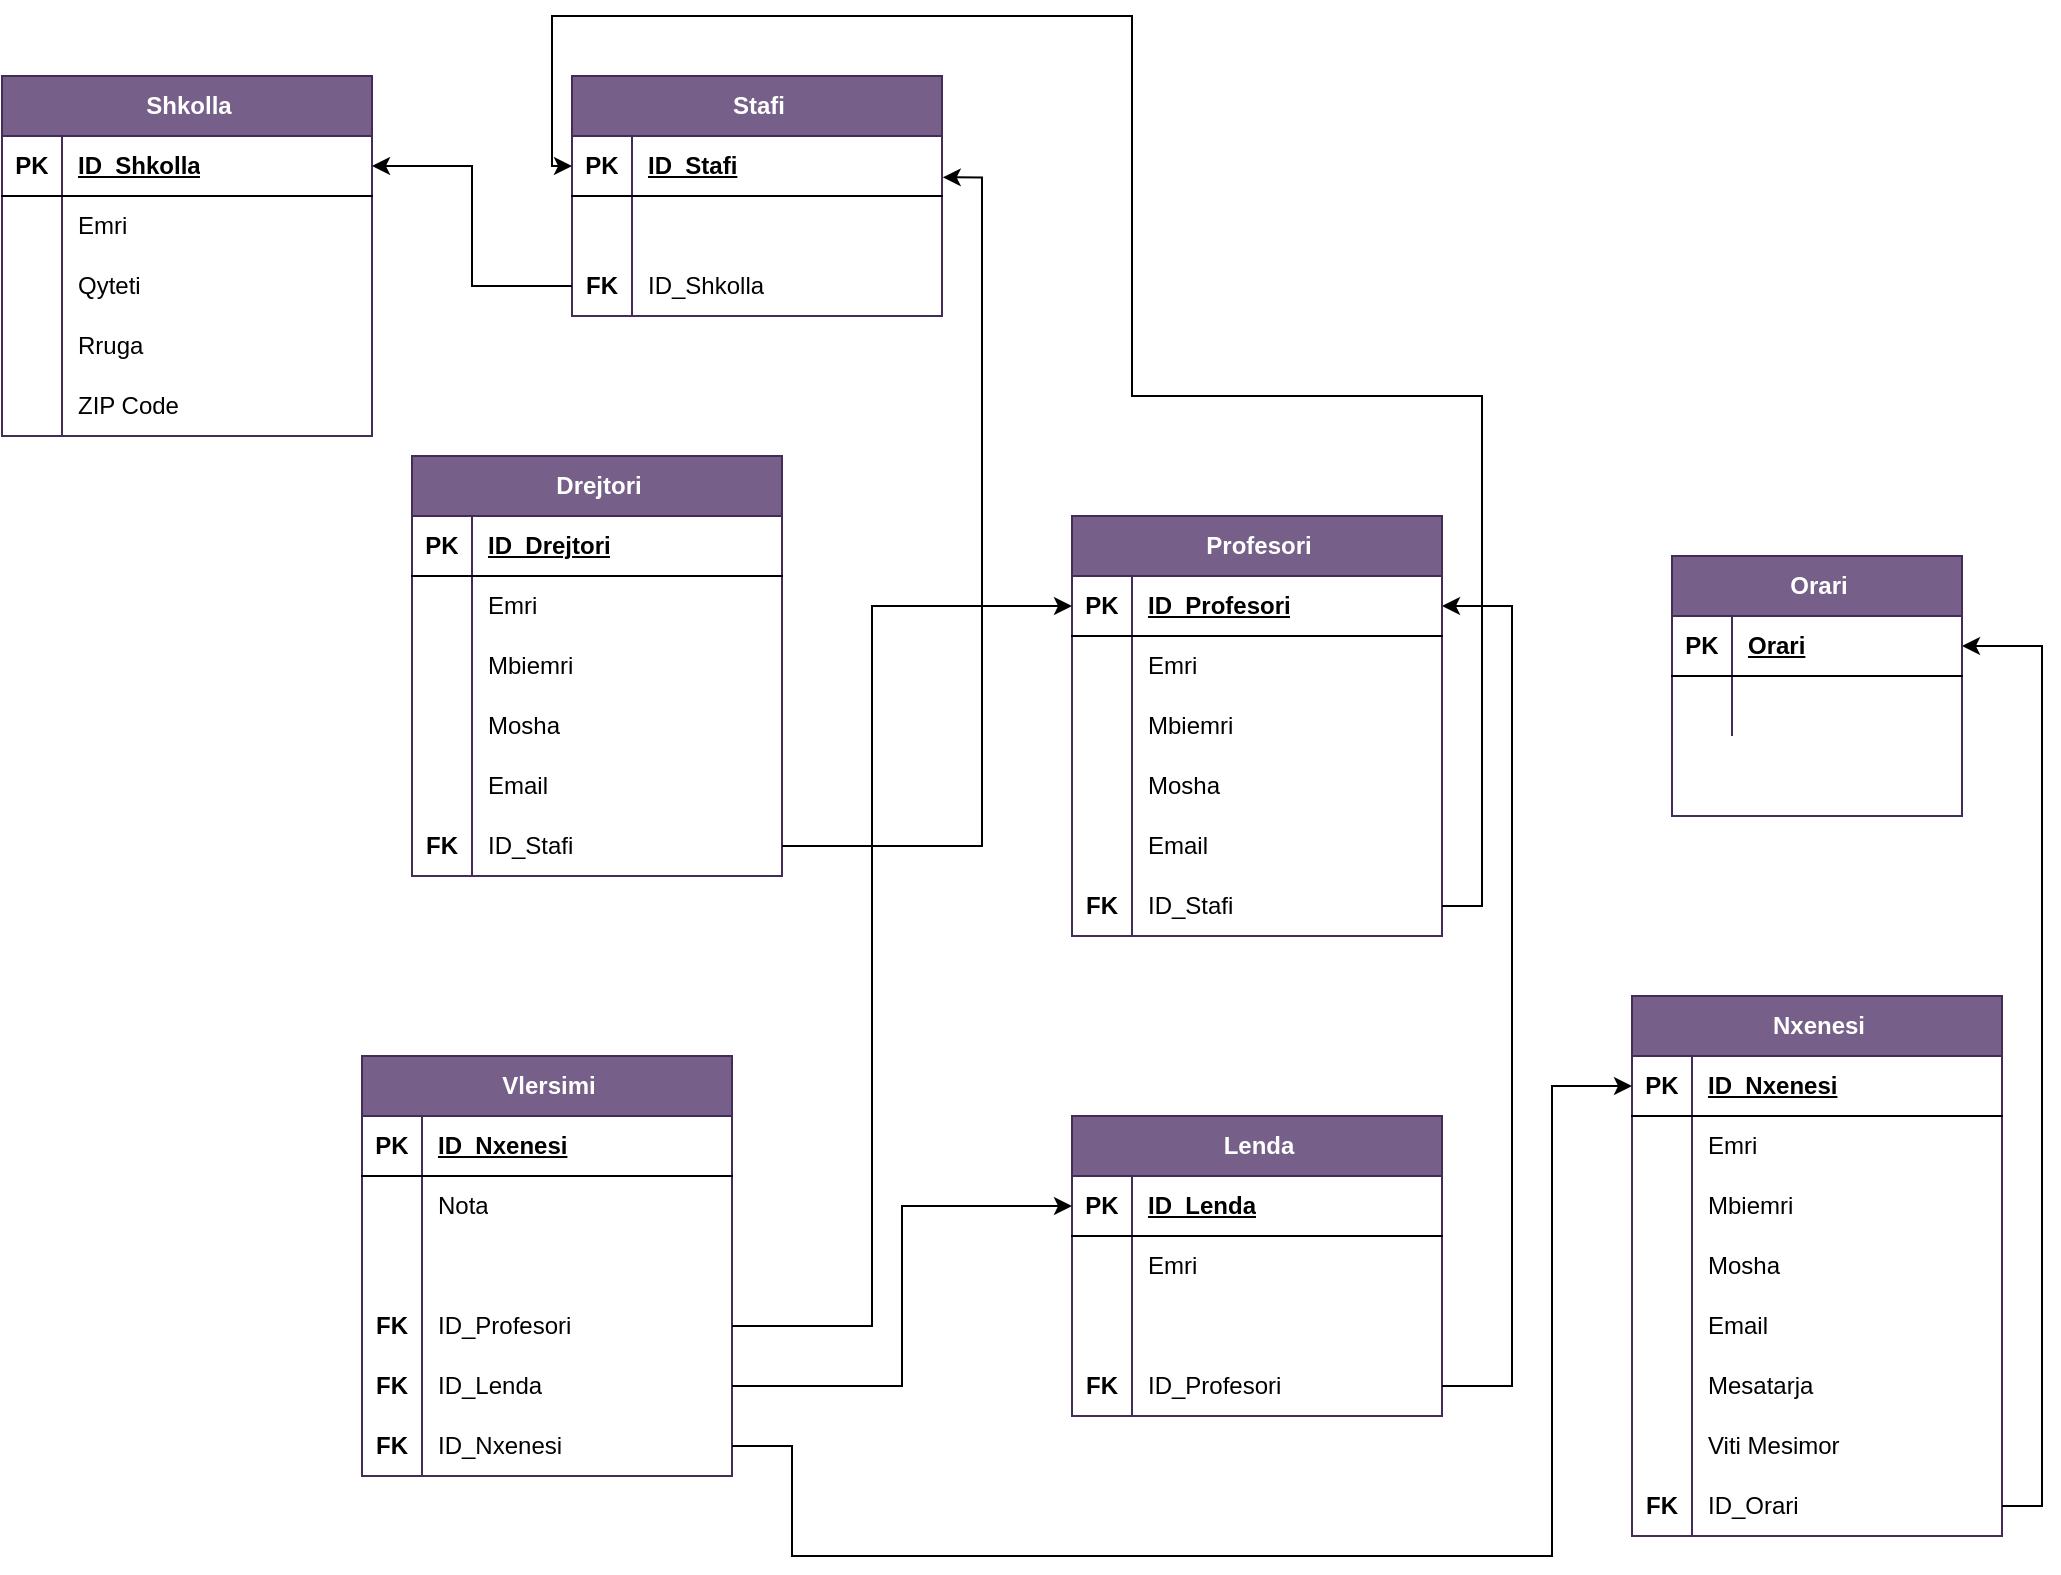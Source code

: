 <mxfile version="24.2.5" type="device">
  <diagram name="Page-1" id="HB1-ALN43Lx__glZoa0I">
    <mxGraphModel dx="1059" dy="692" grid="1" gridSize="10" guides="1" tooltips="1" connect="1" arrows="1" fold="1" page="1" pageScale="1" pageWidth="850" pageHeight="1100" math="0" shadow="0">
      <root>
        <mxCell id="0" />
        <mxCell id="1" parent="0" />
        <mxCell id="vm8pYcLaiLifnzviZGw7-1" value="Shkolla" style="shape=table;startSize=30;container=1;collapsible=1;childLayout=tableLayout;fixedRows=1;rowLines=0;fontStyle=1;align=center;resizeLast=1;html=1;fillColor=#76608a;strokeColor=#432D57;swimlaneFillColor=default;fontColor=#ffffff;" parent="1" vertex="1">
          <mxGeometry x="245" y="130" width="185" height="180" as="geometry" />
        </mxCell>
        <mxCell id="vm8pYcLaiLifnzviZGw7-2" value="" style="shape=tableRow;horizontal=0;startSize=0;swimlaneHead=0;swimlaneBody=0;fillColor=none;collapsible=0;dropTarget=0;points=[[0,0.5],[1,0.5]];portConstraint=eastwest;top=0;left=0;right=0;bottom=1;" parent="vm8pYcLaiLifnzviZGw7-1" vertex="1">
          <mxGeometry y="30" width="185" height="30" as="geometry" />
        </mxCell>
        <mxCell id="vm8pYcLaiLifnzviZGw7-3" value="PK" style="shape=partialRectangle;connectable=0;fillColor=none;top=0;left=0;bottom=0;right=0;fontStyle=1;overflow=hidden;whiteSpace=wrap;html=1;" parent="vm8pYcLaiLifnzviZGw7-2" vertex="1">
          <mxGeometry width="30" height="30" as="geometry">
            <mxRectangle width="30" height="30" as="alternateBounds" />
          </mxGeometry>
        </mxCell>
        <mxCell id="vm8pYcLaiLifnzviZGw7-4" value="ID_Shkolla" style="shape=partialRectangle;connectable=0;fillColor=none;top=0;left=0;bottom=0;right=0;align=left;spacingLeft=6;fontStyle=5;overflow=hidden;whiteSpace=wrap;html=1;" parent="vm8pYcLaiLifnzviZGw7-2" vertex="1">
          <mxGeometry x="30" width="155" height="30" as="geometry">
            <mxRectangle width="155" height="30" as="alternateBounds" />
          </mxGeometry>
        </mxCell>
        <mxCell id="vm8pYcLaiLifnzviZGw7-5" value="" style="shape=tableRow;horizontal=0;startSize=0;swimlaneHead=0;swimlaneBody=0;fillColor=none;collapsible=0;dropTarget=0;points=[[0,0.5],[1,0.5]];portConstraint=eastwest;top=0;left=0;right=0;bottom=0;" parent="vm8pYcLaiLifnzviZGw7-1" vertex="1">
          <mxGeometry y="60" width="185" height="30" as="geometry" />
        </mxCell>
        <mxCell id="vm8pYcLaiLifnzviZGw7-6" value="" style="shape=partialRectangle;connectable=0;fillColor=none;top=0;left=0;bottom=0;right=0;editable=1;overflow=hidden;whiteSpace=wrap;html=1;" parent="vm8pYcLaiLifnzviZGw7-5" vertex="1">
          <mxGeometry width="30" height="30" as="geometry">
            <mxRectangle width="30" height="30" as="alternateBounds" />
          </mxGeometry>
        </mxCell>
        <mxCell id="vm8pYcLaiLifnzviZGw7-7" value="Emri" style="shape=partialRectangle;connectable=0;fillColor=none;top=0;left=0;bottom=0;right=0;align=left;spacingLeft=6;overflow=hidden;whiteSpace=wrap;html=1;" parent="vm8pYcLaiLifnzviZGw7-5" vertex="1">
          <mxGeometry x="30" width="155" height="30" as="geometry">
            <mxRectangle width="155" height="30" as="alternateBounds" />
          </mxGeometry>
        </mxCell>
        <mxCell id="vm8pYcLaiLifnzviZGw7-8" value="" style="shape=tableRow;horizontal=0;startSize=0;swimlaneHead=0;swimlaneBody=0;fillColor=none;collapsible=0;dropTarget=0;points=[[0,0.5],[1,0.5]];portConstraint=eastwest;top=0;left=0;right=0;bottom=0;" parent="vm8pYcLaiLifnzviZGw7-1" vertex="1">
          <mxGeometry y="90" width="185" height="30" as="geometry" />
        </mxCell>
        <mxCell id="vm8pYcLaiLifnzviZGw7-9" value="" style="shape=partialRectangle;connectable=0;fillColor=none;top=0;left=0;bottom=0;right=0;editable=1;overflow=hidden;whiteSpace=wrap;html=1;" parent="vm8pYcLaiLifnzviZGw7-8" vertex="1">
          <mxGeometry width="30" height="30" as="geometry">
            <mxRectangle width="30" height="30" as="alternateBounds" />
          </mxGeometry>
        </mxCell>
        <mxCell id="vm8pYcLaiLifnzviZGw7-10" value="Qyteti" style="shape=partialRectangle;connectable=0;fillColor=none;top=0;left=0;bottom=0;right=0;align=left;spacingLeft=6;overflow=hidden;whiteSpace=wrap;html=1;" parent="vm8pYcLaiLifnzviZGw7-8" vertex="1">
          <mxGeometry x="30" width="155" height="30" as="geometry">
            <mxRectangle width="155" height="30" as="alternateBounds" />
          </mxGeometry>
        </mxCell>
        <mxCell id="vm8pYcLaiLifnzviZGw7-11" value="" style="shape=tableRow;horizontal=0;startSize=0;swimlaneHead=0;swimlaneBody=0;fillColor=none;collapsible=0;dropTarget=0;points=[[0,0.5],[1,0.5]];portConstraint=eastwest;top=0;left=0;right=0;bottom=0;" parent="vm8pYcLaiLifnzviZGw7-1" vertex="1">
          <mxGeometry y="120" width="185" height="30" as="geometry" />
        </mxCell>
        <mxCell id="vm8pYcLaiLifnzviZGw7-12" value="" style="shape=partialRectangle;connectable=0;fillColor=none;top=0;left=0;bottom=0;right=0;editable=1;overflow=hidden;whiteSpace=wrap;html=1;" parent="vm8pYcLaiLifnzviZGw7-11" vertex="1">
          <mxGeometry width="30" height="30" as="geometry">
            <mxRectangle width="30" height="30" as="alternateBounds" />
          </mxGeometry>
        </mxCell>
        <mxCell id="vm8pYcLaiLifnzviZGw7-13" value="Rruga" style="shape=partialRectangle;connectable=0;fillColor=none;top=0;left=0;bottom=0;right=0;align=left;spacingLeft=6;overflow=hidden;whiteSpace=wrap;html=1;" parent="vm8pYcLaiLifnzviZGw7-11" vertex="1">
          <mxGeometry x="30" width="155" height="30" as="geometry">
            <mxRectangle width="155" height="30" as="alternateBounds" />
          </mxGeometry>
        </mxCell>
        <mxCell id="vm8pYcLaiLifnzviZGw7-36" value="" style="shape=tableRow;horizontal=0;startSize=0;swimlaneHead=0;swimlaneBody=0;fillColor=none;collapsible=0;dropTarget=0;points=[[0,0.5],[1,0.5]];portConstraint=eastwest;top=0;left=0;right=0;bottom=0;" parent="vm8pYcLaiLifnzviZGw7-1" vertex="1">
          <mxGeometry y="150" width="185" height="30" as="geometry" />
        </mxCell>
        <mxCell id="vm8pYcLaiLifnzviZGw7-37" value="" style="shape=partialRectangle;connectable=0;fillColor=none;top=0;left=0;bottom=0;right=0;editable=1;overflow=hidden;whiteSpace=wrap;html=1;" parent="vm8pYcLaiLifnzviZGw7-36" vertex="1">
          <mxGeometry width="30" height="30" as="geometry">
            <mxRectangle width="30" height="30" as="alternateBounds" />
          </mxGeometry>
        </mxCell>
        <mxCell id="vm8pYcLaiLifnzviZGw7-38" value="ZIP Code" style="shape=partialRectangle;connectable=0;fillColor=none;top=0;left=0;bottom=0;right=0;align=left;spacingLeft=6;overflow=hidden;whiteSpace=wrap;html=1;" parent="vm8pYcLaiLifnzviZGw7-36" vertex="1">
          <mxGeometry x="30" width="155" height="30" as="geometry">
            <mxRectangle width="155" height="30" as="alternateBounds" />
          </mxGeometry>
        </mxCell>
        <mxCell id="vm8pYcLaiLifnzviZGw7-71" style="edgeStyle=orthogonalEdgeStyle;rounded=0;orthogonalLoop=1;jettySize=auto;html=1;exitX=1;exitY=0.25;exitDx=0;exitDy=0;entryX=1;entryY=0.5;entryDx=0;entryDy=0;" parent="vm8pYcLaiLifnzviZGw7-1" source="vm8pYcLaiLifnzviZGw7-1" target="vm8pYcLaiLifnzviZGw7-2" edge="1">
          <mxGeometry relative="1" as="geometry" />
        </mxCell>
        <mxCell id="vm8pYcLaiLifnzviZGw7-52" value="Stafi" style="shape=table;startSize=30;container=1;collapsible=1;childLayout=tableLayout;fixedRows=1;rowLines=0;fontStyle=1;align=center;resizeLast=1;html=1;fillColor=#76608a;strokeColor=#432D57;swimlaneFillColor=default;fontColor=#ffffff;" parent="1" vertex="1">
          <mxGeometry x="530" y="130" width="185" height="120" as="geometry" />
        </mxCell>
        <mxCell id="vm8pYcLaiLifnzviZGw7-53" value="" style="shape=tableRow;horizontal=0;startSize=0;swimlaneHead=0;swimlaneBody=0;fillColor=none;collapsible=0;dropTarget=0;points=[[0,0.5],[1,0.5]];portConstraint=eastwest;top=0;left=0;right=0;bottom=1;" parent="vm8pYcLaiLifnzviZGw7-52" vertex="1">
          <mxGeometry y="30" width="185" height="30" as="geometry" />
        </mxCell>
        <mxCell id="vm8pYcLaiLifnzviZGw7-54" value="PK" style="shape=partialRectangle;connectable=0;fillColor=none;top=0;left=0;bottom=0;right=0;fontStyle=1;overflow=hidden;whiteSpace=wrap;html=1;" parent="vm8pYcLaiLifnzviZGw7-53" vertex="1">
          <mxGeometry width="30" height="30" as="geometry">
            <mxRectangle width="30" height="30" as="alternateBounds" />
          </mxGeometry>
        </mxCell>
        <mxCell id="vm8pYcLaiLifnzviZGw7-55" value="ID_Stafi" style="shape=partialRectangle;connectable=0;fillColor=none;top=0;left=0;bottom=0;right=0;align=left;spacingLeft=6;fontStyle=5;overflow=hidden;whiteSpace=wrap;html=1;" parent="vm8pYcLaiLifnzviZGw7-53" vertex="1">
          <mxGeometry x="30" width="155" height="30" as="geometry">
            <mxRectangle width="155" height="30" as="alternateBounds" />
          </mxGeometry>
        </mxCell>
        <mxCell id="vm8pYcLaiLifnzviZGw7-65" value="" style="shape=tableRow;horizontal=0;startSize=0;swimlaneHead=0;swimlaneBody=0;fillColor=none;collapsible=0;dropTarget=0;points=[[0,0.5],[1,0.5]];portConstraint=eastwest;top=0;left=0;right=0;bottom=0;" parent="vm8pYcLaiLifnzviZGw7-52" vertex="1">
          <mxGeometry y="60" width="185" height="30" as="geometry" />
        </mxCell>
        <mxCell id="vm8pYcLaiLifnzviZGw7-66" value="" style="shape=partialRectangle;connectable=0;fillColor=none;top=0;left=0;bottom=0;right=0;editable=1;overflow=hidden;whiteSpace=wrap;html=1;" parent="vm8pYcLaiLifnzviZGw7-65" vertex="1">
          <mxGeometry width="30" height="30" as="geometry">
            <mxRectangle width="30" height="30" as="alternateBounds" />
          </mxGeometry>
        </mxCell>
        <mxCell id="vm8pYcLaiLifnzviZGw7-67" value="" style="shape=partialRectangle;connectable=0;fillColor=none;top=0;left=0;bottom=0;right=0;align=left;spacingLeft=6;overflow=hidden;whiteSpace=wrap;html=1;" parent="vm8pYcLaiLifnzviZGw7-65" vertex="1">
          <mxGeometry x="30" width="155" height="30" as="geometry">
            <mxRectangle width="155" height="30" as="alternateBounds" />
          </mxGeometry>
        </mxCell>
        <mxCell id="vm8pYcLaiLifnzviZGw7-68" value="" style="shape=tableRow;horizontal=0;startSize=0;swimlaneHead=0;swimlaneBody=0;fillColor=none;collapsible=0;dropTarget=0;points=[[0,0.5],[1,0.5]];portConstraint=eastwest;top=0;left=0;right=0;bottom=0;" parent="vm8pYcLaiLifnzviZGw7-52" vertex="1">
          <mxGeometry y="90" width="185" height="30" as="geometry" />
        </mxCell>
        <mxCell id="vm8pYcLaiLifnzviZGw7-69" value="&lt;b&gt;FK&lt;/b&gt;" style="shape=partialRectangle;connectable=0;fillColor=none;top=0;left=0;bottom=0;right=0;editable=1;overflow=hidden;whiteSpace=wrap;html=1;" parent="vm8pYcLaiLifnzviZGw7-68" vertex="1">
          <mxGeometry width="30" height="30" as="geometry">
            <mxRectangle width="30" height="30" as="alternateBounds" />
          </mxGeometry>
        </mxCell>
        <mxCell id="vm8pYcLaiLifnzviZGw7-70" value="ID_Shkolla" style="shape=partialRectangle;connectable=0;fillColor=none;top=0;left=0;bottom=0;right=0;align=left;spacingLeft=6;overflow=hidden;whiteSpace=wrap;html=1;" parent="vm8pYcLaiLifnzviZGw7-68" vertex="1">
          <mxGeometry x="30" width="155" height="30" as="geometry">
            <mxRectangle width="155" height="30" as="alternateBounds" />
          </mxGeometry>
        </mxCell>
        <mxCell id="vm8pYcLaiLifnzviZGw7-72" style="edgeStyle=orthogonalEdgeStyle;rounded=0;orthogonalLoop=1;jettySize=auto;html=1;exitX=0;exitY=0.5;exitDx=0;exitDy=0;entryX=1;entryY=0.5;entryDx=0;entryDy=0;" parent="1" source="vm8pYcLaiLifnzviZGw7-68" target="vm8pYcLaiLifnzviZGw7-2" edge="1">
          <mxGeometry relative="1" as="geometry" />
        </mxCell>
        <mxCell id="vm8pYcLaiLifnzviZGw7-73" value="Drejtori" style="shape=table;startSize=30;container=1;collapsible=1;childLayout=tableLayout;fixedRows=1;rowLines=0;fontStyle=1;align=center;resizeLast=1;html=1;fillColor=#76608a;strokeColor=#432D57;swimlaneFillColor=default;fontColor=#ffffff;" parent="1" vertex="1">
          <mxGeometry x="450" y="320" width="185" height="210" as="geometry" />
        </mxCell>
        <mxCell id="vm8pYcLaiLifnzviZGw7-74" value="" style="shape=tableRow;horizontal=0;startSize=0;swimlaneHead=0;swimlaneBody=0;fillColor=none;collapsible=0;dropTarget=0;points=[[0,0.5],[1,0.5]];portConstraint=eastwest;top=0;left=0;right=0;bottom=1;" parent="vm8pYcLaiLifnzviZGw7-73" vertex="1">
          <mxGeometry y="30" width="185" height="30" as="geometry" />
        </mxCell>
        <mxCell id="vm8pYcLaiLifnzviZGw7-75" value="PK" style="shape=partialRectangle;connectable=0;fillColor=none;top=0;left=0;bottom=0;right=0;fontStyle=1;overflow=hidden;whiteSpace=wrap;html=1;" parent="vm8pYcLaiLifnzviZGw7-74" vertex="1">
          <mxGeometry width="30" height="30" as="geometry">
            <mxRectangle width="30" height="30" as="alternateBounds" />
          </mxGeometry>
        </mxCell>
        <mxCell id="vm8pYcLaiLifnzviZGw7-76" value="ID_Drejtori" style="shape=partialRectangle;connectable=0;fillColor=none;top=0;left=0;bottom=0;right=0;align=left;spacingLeft=6;fontStyle=5;overflow=hidden;whiteSpace=wrap;html=1;" parent="vm8pYcLaiLifnzviZGw7-74" vertex="1">
          <mxGeometry x="30" width="155" height="30" as="geometry">
            <mxRectangle width="155" height="30" as="alternateBounds" />
          </mxGeometry>
        </mxCell>
        <mxCell id="vm8pYcLaiLifnzviZGw7-77" value="" style="shape=tableRow;horizontal=0;startSize=0;swimlaneHead=0;swimlaneBody=0;fillColor=none;collapsible=0;dropTarget=0;points=[[0,0.5],[1,0.5]];portConstraint=eastwest;top=0;left=0;right=0;bottom=0;" parent="vm8pYcLaiLifnzviZGw7-73" vertex="1">
          <mxGeometry y="60" width="185" height="30" as="geometry" />
        </mxCell>
        <mxCell id="vm8pYcLaiLifnzviZGw7-78" value="" style="shape=partialRectangle;connectable=0;fillColor=none;top=0;left=0;bottom=0;right=0;editable=1;overflow=hidden;whiteSpace=wrap;html=1;" parent="vm8pYcLaiLifnzviZGw7-77" vertex="1">
          <mxGeometry width="30" height="30" as="geometry">
            <mxRectangle width="30" height="30" as="alternateBounds" />
          </mxGeometry>
        </mxCell>
        <mxCell id="vm8pYcLaiLifnzviZGw7-79" value="Emri" style="shape=partialRectangle;connectable=0;fillColor=none;top=0;left=0;bottom=0;right=0;align=left;spacingLeft=6;overflow=hidden;whiteSpace=wrap;html=1;" parent="vm8pYcLaiLifnzviZGw7-77" vertex="1">
          <mxGeometry x="30" width="155" height="30" as="geometry">
            <mxRectangle width="155" height="30" as="alternateBounds" />
          </mxGeometry>
        </mxCell>
        <mxCell id="vm8pYcLaiLifnzviZGw7-80" value="" style="shape=tableRow;horizontal=0;startSize=0;swimlaneHead=0;swimlaneBody=0;fillColor=none;collapsible=0;dropTarget=0;points=[[0,0.5],[1,0.5]];portConstraint=eastwest;top=0;left=0;right=0;bottom=0;" parent="vm8pYcLaiLifnzviZGw7-73" vertex="1">
          <mxGeometry y="90" width="185" height="30" as="geometry" />
        </mxCell>
        <mxCell id="vm8pYcLaiLifnzviZGw7-81" value="" style="shape=partialRectangle;connectable=0;fillColor=none;top=0;left=0;bottom=0;right=0;editable=1;overflow=hidden;whiteSpace=wrap;html=1;" parent="vm8pYcLaiLifnzviZGw7-80" vertex="1">
          <mxGeometry width="30" height="30" as="geometry">
            <mxRectangle width="30" height="30" as="alternateBounds" />
          </mxGeometry>
        </mxCell>
        <mxCell id="vm8pYcLaiLifnzviZGw7-82" value="Mbiemri" style="shape=partialRectangle;connectable=0;fillColor=none;top=0;left=0;bottom=0;right=0;align=left;spacingLeft=6;overflow=hidden;whiteSpace=wrap;html=1;" parent="vm8pYcLaiLifnzviZGw7-80" vertex="1">
          <mxGeometry x="30" width="155" height="30" as="geometry">
            <mxRectangle width="155" height="30" as="alternateBounds" />
          </mxGeometry>
        </mxCell>
        <mxCell id="vm8pYcLaiLifnzviZGw7-83" value="" style="shape=tableRow;horizontal=0;startSize=0;swimlaneHead=0;swimlaneBody=0;fillColor=none;collapsible=0;dropTarget=0;points=[[0,0.5],[1,0.5]];portConstraint=eastwest;top=0;left=0;right=0;bottom=0;" parent="vm8pYcLaiLifnzviZGw7-73" vertex="1">
          <mxGeometry y="120" width="185" height="30" as="geometry" />
        </mxCell>
        <mxCell id="vm8pYcLaiLifnzviZGw7-84" value="" style="shape=partialRectangle;connectable=0;fillColor=none;top=0;left=0;bottom=0;right=0;editable=1;overflow=hidden;whiteSpace=wrap;html=1;" parent="vm8pYcLaiLifnzviZGw7-83" vertex="1">
          <mxGeometry width="30" height="30" as="geometry">
            <mxRectangle width="30" height="30" as="alternateBounds" />
          </mxGeometry>
        </mxCell>
        <mxCell id="vm8pYcLaiLifnzviZGw7-85" value="Mosha" style="shape=partialRectangle;connectable=0;fillColor=none;top=0;left=0;bottom=0;right=0;align=left;spacingLeft=6;overflow=hidden;whiteSpace=wrap;html=1;" parent="vm8pYcLaiLifnzviZGw7-83" vertex="1">
          <mxGeometry x="30" width="155" height="30" as="geometry">
            <mxRectangle width="155" height="30" as="alternateBounds" />
          </mxGeometry>
        </mxCell>
        <mxCell id="vm8pYcLaiLifnzviZGw7-86" value="" style="shape=tableRow;horizontal=0;startSize=0;swimlaneHead=0;swimlaneBody=0;fillColor=none;collapsible=0;dropTarget=0;points=[[0,0.5],[1,0.5]];portConstraint=eastwest;top=0;left=0;right=0;bottom=0;" parent="vm8pYcLaiLifnzviZGw7-73" vertex="1">
          <mxGeometry y="150" width="185" height="30" as="geometry" />
        </mxCell>
        <mxCell id="vm8pYcLaiLifnzviZGw7-87" value="" style="shape=partialRectangle;connectable=0;fillColor=none;top=0;left=0;bottom=0;right=0;editable=1;overflow=hidden;whiteSpace=wrap;html=1;" parent="vm8pYcLaiLifnzviZGw7-86" vertex="1">
          <mxGeometry width="30" height="30" as="geometry">
            <mxRectangle width="30" height="30" as="alternateBounds" />
          </mxGeometry>
        </mxCell>
        <mxCell id="vm8pYcLaiLifnzviZGw7-88" value="Email" style="shape=partialRectangle;connectable=0;fillColor=none;top=0;left=0;bottom=0;right=0;align=left;spacingLeft=6;overflow=hidden;whiteSpace=wrap;html=1;" parent="vm8pYcLaiLifnzviZGw7-86" vertex="1">
          <mxGeometry x="30" width="155" height="30" as="geometry">
            <mxRectangle width="155" height="30" as="alternateBounds" />
          </mxGeometry>
        </mxCell>
        <mxCell id="vm8pYcLaiLifnzviZGw7-90" value="" style="shape=tableRow;horizontal=0;startSize=0;swimlaneHead=0;swimlaneBody=0;fillColor=none;collapsible=0;dropTarget=0;points=[[0,0.5],[1,0.5]];portConstraint=eastwest;top=0;left=0;right=0;bottom=0;" parent="vm8pYcLaiLifnzviZGw7-73" vertex="1">
          <mxGeometry y="180" width="185" height="30" as="geometry" />
        </mxCell>
        <mxCell id="vm8pYcLaiLifnzviZGw7-91" value="&lt;b&gt;FK&lt;/b&gt;" style="shape=partialRectangle;connectable=0;fillColor=none;top=0;left=0;bottom=0;right=0;editable=1;overflow=hidden;whiteSpace=wrap;html=1;" parent="vm8pYcLaiLifnzviZGw7-90" vertex="1">
          <mxGeometry width="30" height="30" as="geometry">
            <mxRectangle width="30" height="30" as="alternateBounds" />
          </mxGeometry>
        </mxCell>
        <mxCell id="vm8pYcLaiLifnzviZGw7-92" value="ID_Stafi" style="shape=partialRectangle;connectable=0;fillColor=none;top=0;left=0;bottom=0;right=0;align=left;spacingLeft=6;overflow=hidden;whiteSpace=wrap;html=1;" parent="vm8pYcLaiLifnzviZGw7-90" vertex="1">
          <mxGeometry x="30" width="155" height="30" as="geometry">
            <mxRectangle width="155" height="30" as="alternateBounds" />
          </mxGeometry>
        </mxCell>
        <mxCell id="vm8pYcLaiLifnzviZGw7-93" style="edgeStyle=orthogonalEdgeStyle;rounded=0;orthogonalLoop=1;jettySize=auto;html=1;exitX=1;exitY=0.5;exitDx=0;exitDy=0;entryX=1.002;entryY=-0.311;entryDx=0;entryDy=0;entryPerimeter=0;" parent="1" source="vm8pYcLaiLifnzviZGw7-90" target="vm8pYcLaiLifnzviZGw7-65" edge="1">
          <mxGeometry relative="1" as="geometry" />
        </mxCell>
        <mxCell id="vm8pYcLaiLifnzviZGw7-113" value="Profesori" style="shape=table;startSize=30;container=1;collapsible=1;childLayout=tableLayout;fixedRows=1;rowLines=0;fontStyle=1;align=center;resizeLast=1;html=1;fillColor=#76608a;strokeColor=#432D57;swimlaneFillColor=default;fontColor=#ffffff;" parent="1" vertex="1">
          <mxGeometry x="780" y="350" width="185" height="210" as="geometry" />
        </mxCell>
        <mxCell id="vm8pYcLaiLifnzviZGw7-114" value="" style="shape=tableRow;horizontal=0;startSize=0;swimlaneHead=0;swimlaneBody=0;fillColor=none;collapsible=0;dropTarget=0;points=[[0,0.5],[1,0.5]];portConstraint=eastwest;top=0;left=0;right=0;bottom=1;" parent="vm8pYcLaiLifnzviZGw7-113" vertex="1">
          <mxGeometry y="30" width="185" height="30" as="geometry" />
        </mxCell>
        <mxCell id="vm8pYcLaiLifnzviZGw7-115" value="PK" style="shape=partialRectangle;connectable=0;fillColor=none;top=0;left=0;bottom=0;right=0;fontStyle=1;overflow=hidden;whiteSpace=wrap;html=1;" parent="vm8pYcLaiLifnzviZGw7-114" vertex="1">
          <mxGeometry width="30" height="30" as="geometry">
            <mxRectangle width="30" height="30" as="alternateBounds" />
          </mxGeometry>
        </mxCell>
        <mxCell id="vm8pYcLaiLifnzviZGw7-116" value="ID_Profesori" style="shape=partialRectangle;connectable=0;fillColor=none;top=0;left=0;bottom=0;right=0;align=left;spacingLeft=6;fontStyle=5;overflow=hidden;whiteSpace=wrap;html=1;" parent="vm8pYcLaiLifnzviZGw7-114" vertex="1">
          <mxGeometry x="30" width="155" height="30" as="geometry">
            <mxRectangle width="155" height="30" as="alternateBounds" />
          </mxGeometry>
        </mxCell>
        <mxCell id="vm8pYcLaiLifnzviZGw7-117" value="" style="shape=tableRow;horizontal=0;startSize=0;swimlaneHead=0;swimlaneBody=0;fillColor=none;collapsible=0;dropTarget=0;points=[[0,0.5],[1,0.5]];portConstraint=eastwest;top=0;left=0;right=0;bottom=0;" parent="vm8pYcLaiLifnzviZGw7-113" vertex="1">
          <mxGeometry y="60" width="185" height="30" as="geometry" />
        </mxCell>
        <mxCell id="vm8pYcLaiLifnzviZGw7-118" value="" style="shape=partialRectangle;connectable=0;fillColor=none;top=0;left=0;bottom=0;right=0;editable=1;overflow=hidden;whiteSpace=wrap;html=1;" parent="vm8pYcLaiLifnzviZGw7-117" vertex="1">
          <mxGeometry width="30" height="30" as="geometry">
            <mxRectangle width="30" height="30" as="alternateBounds" />
          </mxGeometry>
        </mxCell>
        <mxCell id="vm8pYcLaiLifnzviZGw7-119" value="Emri" style="shape=partialRectangle;connectable=0;fillColor=none;top=0;left=0;bottom=0;right=0;align=left;spacingLeft=6;overflow=hidden;whiteSpace=wrap;html=1;" parent="vm8pYcLaiLifnzviZGw7-117" vertex="1">
          <mxGeometry x="30" width="155" height="30" as="geometry">
            <mxRectangle width="155" height="30" as="alternateBounds" />
          </mxGeometry>
        </mxCell>
        <mxCell id="vm8pYcLaiLifnzviZGw7-120" value="" style="shape=tableRow;horizontal=0;startSize=0;swimlaneHead=0;swimlaneBody=0;fillColor=none;collapsible=0;dropTarget=0;points=[[0,0.5],[1,0.5]];portConstraint=eastwest;top=0;left=0;right=0;bottom=0;" parent="vm8pYcLaiLifnzviZGw7-113" vertex="1">
          <mxGeometry y="90" width="185" height="30" as="geometry" />
        </mxCell>
        <mxCell id="vm8pYcLaiLifnzviZGw7-121" value="" style="shape=partialRectangle;connectable=0;fillColor=none;top=0;left=0;bottom=0;right=0;editable=1;overflow=hidden;whiteSpace=wrap;html=1;" parent="vm8pYcLaiLifnzviZGw7-120" vertex="1">
          <mxGeometry width="30" height="30" as="geometry">
            <mxRectangle width="30" height="30" as="alternateBounds" />
          </mxGeometry>
        </mxCell>
        <mxCell id="vm8pYcLaiLifnzviZGw7-122" value="Mbiemri" style="shape=partialRectangle;connectable=0;fillColor=none;top=0;left=0;bottom=0;right=0;align=left;spacingLeft=6;overflow=hidden;whiteSpace=wrap;html=1;" parent="vm8pYcLaiLifnzviZGw7-120" vertex="1">
          <mxGeometry x="30" width="155" height="30" as="geometry">
            <mxRectangle width="155" height="30" as="alternateBounds" />
          </mxGeometry>
        </mxCell>
        <mxCell id="vm8pYcLaiLifnzviZGw7-123" value="" style="shape=tableRow;horizontal=0;startSize=0;swimlaneHead=0;swimlaneBody=0;fillColor=none;collapsible=0;dropTarget=0;points=[[0,0.5],[1,0.5]];portConstraint=eastwest;top=0;left=0;right=0;bottom=0;" parent="vm8pYcLaiLifnzviZGw7-113" vertex="1">
          <mxGeometry y="120" width="185" height="30" as="geometry" />
        </mxCell>
        <mxCell id="vm8pYcLaiLifnzviZGw7-124" value="" style="shape=partialRectangle;connectable=0;fillColor=none;top=0;left=0;bottom=0;right=0;editable=1;overflow=hidden;whiteSpace=wrap;html=1;" parent="vm8pYcLaiLifnzviZGw7-123" vertex="1">
          <mxGeometry width="30" height="30" as="geometry">
            <mxRectangle width="30" height="30" as="alternateBounds" />
          </mxGeometry>
        </mxCell>
        <mxCell id="vm8pYcLaiLifnzviZGw7-125" value="Mosha" style="shape=partialRectangle;connectable=0;fillColor=none;top=0;left=0;bottom=0;right=0;align=left;spacingLeft=6;overflow=hidden;whiteSpace=wrap;html=1;" parent="vm8pYcLaiLifnzviZGw7-123" vertex="1">
          <mxGeometry x="30" width="155" height="30" as="geometry">
            <mxRectangle width="155" height="30" as="alternateBounds" />
          </mxGeometry>
        </mxCell>
        <mxCell id="vm8pYcLaiLifnzviZGw7-126" value="" style="shape=tableRow;horizontal=0;startSize=0;swimlaneHead=0;swimlaneBody=0;fillColor=none;collapsible=0;dropTarget=0;points=[[0,0.5],[1,0.5]];portConstraint=eastwest;top=0;left=0;right=0;bottom=0;" parent="vm8pYcLaiLifnzviZGw7-113" vertex="1">
          <mxGeometry y="150" width="185" height="30" as="geometry" />
        </mxCell>
        <mxCell id="vm8pYcLaiLifnzviZGw7-127" value="" style="shape=partialRectangle;connectable=0;fillColor=none;top=0;left=0;bottom=0;right=0;editable=1;overflow=hidden;whiteSpace=wrap;html=1;" parent="vm8pYcLaiLifnzviZGw7-126" vertex="1">
          <mxGeometry width="30" height="30" as="geometry">
            <mxRectangle width="30" height="30" as="alternateBounds" />
          </mxGeometry>
        </mxCell>
        <mxCell id="vm8pYcLaiLifnzviZGw7-128" value="Email" style="shape=partialRectangle;connectable=0;fillColor=none;top=0;left=0;bottom=0;right=0;align=left;spacingLeft=6;overflow=hidden;whiteSpace=wrap;html=1;" parent="vm8pYcLaiLifnzviZGw7-126" vertex="1">
          <mxGeometry x="30" width="155" height="30" as="geometry">
            <mxRectangle width="155" height="30" as="alternateBounds" />
          </mxGeometry>
        </mxCell>
        <mxCell id="vm8pYcLaiLifnzviZGw7-129" value="" style="shape=tableRow;horizontal=0;startSize=0;swimlaneHead=0;swimlaneBody=0;fillColor=none;collapsible=0;dropTarget=0;points=[[0,0.5],[1,0.5]];portConstraint=eastwest;top=0;left=0;right=0;bottom=0;" parent="vm8pYcLaiLifnzviZGw7-113" vertex="1">
          <mxGeometry y="180" width="185" height="30" as="geometry" />
        </mxCell>
        <mxCell id="vm8pYcLaiLifnzviZGw7-130" value="&lt;b&gt;FK&lt;/b&gt;" style="shape=partialRectangle;connectable=0;fillColor=none;top=0;left=0;bottom=0;right=0;editable=1;overflow=hidden;whiteSpace=wrap;html=1;" parent="vm8pYcLaiLifnzviZGw7-129" vertex="1">
          <mxGeometry width="30" height="30" as="geometry">
            <mxRectangle width="30" height="30" as="alternateBounds" />
          </mxGeometry>
        </mxCell>
        <mxCell id="vm8pYcLaiLifnzviZGw7-131" value="ID_Stafi" style="shape=partialRectangle;connectable=0;fillColor=none;top=0;left=0;bottom=0;right=0;align=left;spacingLeft=6;overflow=hidden;whiteSpace=wrap;html=1;" parent="vm8pYcLaiLifnzviZGw7-129" vertex="1">
          <mxGeometry x="30" width="155" height="30" as="geometry">
            <mxRectangle width="155" height="30" as="alternateBounds" />
          </mxGeometry>
        </mxCell>
        <mxCell id="vm8pYcLaiLifnzviZGw7-133" style="edgeStyle=orthogonalEdgeStyle;rounded=0;orthogonalLoop=1;jettySize=auto;html=1;exitX=1;exitY=0.5;exitDx=0;exitDy=0;entryX=0;entryY=0.5;entryDx=0;entryDy=0;" parent="1" source="vm8pYcLaiLifnzviZGw7-129" target="vm8pYcLaiLifnzviZGw7-53" edge="1">
          <mxGeometry relative="1" as="geometry">
            <Array as="points">
              <mxPoint x="985" y="545" />
              <mxPoint x="985" y="290" />
              <mxPoint x="810" y="290" />
              <mxPoint x="810" y="100" />
              <mxPoint x="520" y="100" />
              <mxPoint x="520" y="175" />
            </Array>
          </mxGeometry>
        </mxCell>
        <mxCell id="vm8pYcLaiLifnzviZGw7-174" value="Lenda" style="shape=table;startSize=30;container=1;collapsible=1;childLayout=tableLayout;fixedRows=1;rowLines=0;fontStyle=1;align=center;resizeLast=1;html=1;fillColor=#76608a;strokeColor=#432D57;swimlaneFillColor=default;fontColor=#ffffff;" parent="1" vertex="1">
          <mxGeometry x="780" y="650" width="185" height="150" as="geometry" />
        </mxCell>
        <mxCell id="vm8pYcLaiLifnzviZGw7-175" value="" style="shape=tableRow;horizontal=0;startSize=0;swimlaneHead=0;swimlaneBody=0;fillColor=none;collapsible=0;dropTarget=0;points=[[0,0.5],[1,0.5]];portConstraint=eastwest;top=0;left=0;right=0;bottom=1;" parent="vm8pYcLaiLifnzviZGw7-174" vertex="1">
          <mxGeometry y="30" width="185" height="30" as="geometry" />
        </mxCell>
        <mxCell id="vm8pYcLaiLifnzviZGw7-176" value="PK" style="shape=partialRectangle;connectable=0;fillColor=none;top=0;left=0;bottom=0;right=0;fontStyle=1;overflow=hidden;whiteSpace=wrap;html=1;" parent="vm8pYcLaiLifnzviZGw7-175" vertex="1">
          <mxGeometry width="30" height="30" as="geometry">
            <mxRectangle width="30" height="30" as="alternateBounds" />
          </mxGeometry>
        </mxCell>
        <mxCell id="vm8pYcLaiLifnzviZGw7-177" value="ID_Lenda" style="shape=partialRectangle;connectable=0;fillColor=none;top=0;left=0;bottom=0;right=0;align=left;spacingLeft=6;fontStyle=5;overflow=hidden;whiteSpace=wrap;html=1;" parent="vm8pYcLaiLifnzviZGw7-175" vertex="1">
          <mxGeometry x="30" width="155" height="30" as="geometry">
            <mxRectangle width="155" height="30" as="alternateBounds" />
          </mxGeometry>
        </mxCell>
        <mxCell id="vm8pYcLaiLifnzviZGw7-178" value="" style="shape=tableRow;horizontal=0;startSize=0;swimlaneHead=0;swimlaneBody=0;fillColor=none;collapsible=0;dropTarget=0;points=[[0,0.5],[1,0.5]];portConstraint=eastwest;top=0;left=0;right=0;bottom=0;" parent="vm8pYcLaiLifnzviZGw7-174" vertex="1">
          <mxGeometry y="60" width="185" height="30" as="geometry" />
        </mxCell>
        <mxCell id="vm8pYcLaiLifnzviZGw7-179" value="" style="shape=partialRectangle;connectable=0;fillColor=none;top=0;left=0;bottom=0;right=0;editable=1;overflow=hidden;whiteSpace=wrap;html=1;" parent="vm8pYcLaiLifnzviZGw7-178" vertex="1">
          <mxGeometry width="30" height="30" as="geometry">
            <mxRectangle width="30" height="30" as="alternateBounds" />
          </mxGeometry>
        </mxCell>
        <mxCell id="vm8pYcLaiLifnzviZGw7-180" value="Emri" style="shape=partialRectangle;connectable=0;fillColor=none;top=0;left=0;bottom=0;right=0;align=left;spacingLeft=6;overflow=hidden;whiteSpace=wrap;html=1;" parent="vm8pYcLaiLifnzviZGw7-178" vertex="1">
          <mxGeometry x="30" width="155" height="30" as="geometry">
            <mxRectangle width="155" height="30" as="alternateBounds" />
          </mxGeometry>
        </mxCell>
        <mxCell id="vm8pYcLaiLifnzviZGw7-187" value="" style="shape=tableRow;horizontal=0;startSize=0;swimlaneHead=0;swimlaneBody=0;fillColor=none;collapsible=0;dropTarget=0;points=[[0,0.5],[1,0.5]];portConstraint=eastwest;top=0;left=0;right=0;bottom=0;" parent="vm8pYcLaiLifnzviZGw7-174" vertex="1">
          <mxGeometry y="90" width="185" height="30" as="geometry" />
        </mxCell>
        <mxCell id="vm8pYcLaiLifnzviZGw7-188" value="" style="shape=partialRectangle;connectable=0;fillColor=none;top=0;left=0;bottom=0;right=0;editable=1;overflow=hidden;whiteSpace=wrap;html=1;" parent="vm8pYcLaiLifnzviZGw7-187" vertex="1">
          <mxGeometry width="30" height="30" as="geometry">
            <mxRectangle width="30" height="30" as="alternateBounds" />
          </mxGeometry>
        </mxCell>
        <mxCell id="vm8pYcLaiLifnzviZGw7-189" value="" style="shape=partialRectangle;connectable=0;fillColor=none;top=0;left=0;bottom=0;right=0;align=left;spacingLeft=6;overflow=hidden;whiteSpace=wrap;html=1;" parent="vm8pYcLaiLifnzviZGw7-187" vertex="1">
          <mxGeometry x="30" width="155" height="30" as="geometry">
            <mxRectangle width="155" height="30" as="alternateBounds" />
          </mxGeometry>
        </mxCell>
        <mxCell id="vm8pYcLaiLifnzviZGw7-190" value="" style="shape=tableRow;horizontal=0;startSize=0;swimlaneHead=0;swimlaneBody=0;fillColor=none;collapsible=0;dropTarget=0;points=[[0,0.5],[1,0.5]];portConstraint=eastwest;top=0;left=0;right=0;bottom=0;" parent="vm8pYcLaiLifnzviZGw7-174" vertex="1">
          <mxGeometry y="120" width="185" height="30" as="geometry" />
        </mxCell>
        <mxCell id="vm8pYcLaiLifnzviZGw7-191" value="&lt;b&gt;FK&lt;/b&gt;" style="shape=partialRectangle;connectable=0;fillColor=none;top=0;left=0;bottom=0;right=0;editable=1;overflow=hidden;whiteSpace=wrap;html=1;" parent="vm8pYcLaiLifnzviZGw7-190" vertex="1">
          <mxGeometry width="30" height="30" as="geometry">
            <mxRectangle width="30" height="30" as="alternateBounds" />
          </mxGeometry>
        </mxCell>
        <mxCell id="vm8pYcLaiLifnzviZGw7-192" value="ID_Profesori" style="shape=partialRectangle;connectable=0;fillColor=none;top=0;left=0;bottom=0;right=0;align=left;spacingLeft=6;overflow=hidden;whiteSpace=wrap;html=1;" parent="vm8pYcLaiLifnzviZGw7-190" vertex="1">
          <mxGeometry x="30" width="155" height="30" as="geometry">
            <mxRectangle width="155" height="30" as="alternateBounds" />
          </mxGeometry>
        </mxCell>
        <mxCell id="vm8pYcLaiLifnzviZGw7-193" style="edgeStyle=orthogonalEdgeStyle;rounded=0;orthogonalLoop=1;jettySize=auto;html=1;exitX=1;exitY=0.5;exitDx=0;exitDy=0;entryX=1;entryY=0.5;entryDx=0;entryDy=0;" parent="1" source="vm8pYcLaiLifnzviZGw7-190" target="vm8pYcLaiLifnzviZGw7-114" edge="1">
          <mxGeometry relative="1" as="geometry">
            <Array as="points">
              <mxPoint x="1000" y="785" />
              <mxPoint x="1000" y="395" />
            </Array>
          </mxGeometry>
        </mxCell>
        <mxCell id="vm8pYcLaiLifnzviZGw7-194" value="Orari" style="shape=table;startSize=30;container=1;collapsible=1;childLayout=tableLayout;fixedRows=1;rowLines=0;fontStyle=1;align=center;resizeLast=1;html=1;fillColor=#76608a;strokeColor=#432D57;swimlaneFillColor=default;fontColor=#ffffff;" parent="1" vertex="1">
          <mxGeometry x="1080" y="370" width="145" height="130" as="geometry" />
        </mxCell>
        <mxCell id="vm8pYcLaiLifnzviZGw7-195" value="" style="shape=tableRow;horizontal=0;startSize=0;swimlaneHead=0;swimlaneBody=0;fillColor=none;collapsible=0;dropTarget=0;points=[[0,0.5],[1,0.5]];portConstraint=eastwest;top=0;left=0;right=0;bottom=1;" parent="vm8pYcLaiLifnzviZGw7-194" vertex="1">
          <mxGeometry y="30" width="145" height="30" as="geometry" />
        </mxCell>
        <mxCell id="vm8pYcLaiLifnzviZGw7-196" value="PK" style="shape=partialRectangle;connectable=0;fillColor=none;top=0;left=0;bottom=0;right=0;fontStyle=1;overflow=hidden;whiteSpace=wrap;html=1;" parent="vm8pYcLaiLifnzviZGw7-195" vertex="1">
          <mxGeometry width="30" height="30" as="geometry">
            <mxRectangle width="30" height="30" as="alternateBounds" />
          </mxGeometry>
        </mxCell>
        <mxCell id="vm8pYcLaiLifnzviZGw7-197" value="Orari" style="shape=partialRectangle;connectable=0;fillColor=none;top=0;left=0;bottom=0;right=0;align=left;spacingLeft=6;fontStyle=5;overflow=hidden;whiteSpace=wrap;html=1;" parent="vm8pYcLaiLifnzviZGw7-195" vertex="1">
          <mxGeometry x="30" width="115" height="30" as="geometry">
            <mxRectangle width="115" height="30" as="alternateBounds" />
          </mxGeometry>
        </mxCell>
        <mxCell id="vm8pYcLaiLifnzviZGw7-198" value="" style="shape=tableRow;horizontal=0;startSize=0;swimlaneHead=0;swimlaneBody=0;fillColor=none;collapsible=0;dropTarget=0;points=[[0,0.5],[1,0.5]];portConstraint=eastwest;top=0;left=0;right=0;bottom=0;" parent="vm8pYcLaiLifnzviZGw7-194" vertex="1">
          <mxGeometry y="60" width="145" height="30" as="geometry" />
        </mxCell>
        <mxCell id="vm8pYcLaiLifnzviZGw7-199" value="" style="shape=partialRectangle;connectable=0;fillColor=none;top=0;left=0;bottom=0;right=0;editable=1;overflow=hidden;whiteSpace=wrap;html=1;" parent="vm8pYcLaiLifnzviZGw7-198" vertex="1">
          <mxGeometry width="30" height="30" as="geometry">
            <mxRectangle width="30" height="30" as="alternateBounds" />
          </mxGeometry>
        </mxCell>
        <mxCell id="vm8pYcLaiLifnzviZGw7-200" value="" style="shape=partialRectangle;connectable=0;fillColor=none;top=0;left=0;bottom=0;right=0;align=left;spacingLeft=6;overflow=hidden;whiteSpace=wrap;html=1;" parent="vm8pYcLaiLifnzviZGw7-198" vertex="1">
          <mxGeometry x="30" width="115" height="30" as="geometry">
            <mxRectangle width="115" height="30" as="alternateBounds" />
          </mxGeometry>
        </mxCell>
        <mxCell id="2-Pf0rTYe_BvYO5miwvC-1" value="Vlersimi" style="shape=table;startSize=30;container=1;collapsible=1;childLayout=tableLayout;fixedRows=1;rowLines=0;fontStyle=1;align=center;resizeLast=1;html=1;fillColor=#76608a;strokeColor=#432D57;swimlaneFillColor=default;fontColor=#ffffff;" parent="1" vertex="1">
          <mxGeometry x="425" y="620" width="185" height="210" as="geometry" />
        </mxCell>
        <mxCell id="2-Pf0rTYe_BvYO5miwvC-25" value="" style="shape=tableRow;horizontal=0;startSize=0;swimlaneHead=0;swimlaneBody=0;fillColor=none;collapsible=0;dropTarget=0;points=[[0,0.5],[1,0.5]];portConstraint=eastwest;top=0;left=0;right=0;bottom=1;" parent="2-Pf0rTYe_BvYO5miwvC-1" vertex="1">
          <mxGeometry y="30" width="185" height="30" as="geometry" />
        </mxCell>
        <mxCell id="2-Pf0rTYe_BvYO5miwvC-26" value="PK" style="shape=partialRectangle;connectable=0;fillColor=none;top=0;left=0;bottom=0;right=0;fontStyle=1;overflow=hidden;whiteSpace=wrap;html=1;" parent="2-Pf0rTYe_BvYO5miwvC-25" vertex="1">
          <mxGeometry width="30" height="30" as="geometry">
            <mxRectangle width="30" height="30" as="alternateBounds" />
          </mxGeometry>
        </mxCell>
        <mxCell id="2-Pf0rTYe_BvYO5miwvC-27" value="ID_Nxenesi" style="shape=partialRectangle;connectable=0;fillColor=none;top=0;left=0;bottom=0;right=0;align=left;spacingLeft=6;fontStyle=5;overflow=hidden;whiteSpace=wrap;html=1;" parent="2-Pf0rTYe_BvYO5miwvC-25" vertex="1">
          <mxGeometry x="30" width="155" height="30" as="geometry">
            <mxRectangle width="155" height="30" as="alternateBounds" />
          </mxGeometry>
        </mxCell>
        <mxCell id="2-Pf0rTYe_BvYO5miwvC-5" value="" style="shape=tableRow;horizontal=0;startSize=0;swimlaneHead=0;swimlaneBody=0;fillColor=none;collapsible=0;dropTarget=0;points=[[0,0.5],[1,0.5]];portConstraint=eastwest;top=0;left=0;right=0;bottom=0;" parent="2-Pf0rTYe_BvYO5miwvC-1" vertex="1">
          <mxGeometry y="60" width="185" height="30" as="geometry" />
        </mxCell>
        <mxCell id="2-Pf0rTYe_BvYO5miwvC-6" value="" style="shape=partialRectangle;connectable=0;fillColor=none;top=0;left=0;bottom=0;right=0;editable=1;overflow=hidden;whiteSpace=wrap;html=1;" parent="2-Pf0rTYe_BvYO5miwvC-5" vertex="1">
          <mxGeometry width="30" height="30" as="geometry">
            <mxRectangle width="30" height="30" as="alternateBounds" />
          </mxGeometry>
        </mxCell>
        <mxCell id="2-Pf0rTYe_BvYO5miwvC-7" value="Nota" style="shape=partialRectangle;connectable=0;fillColor=none;top=0;left=0;bottom=0;right=0;align=left;spacingLeft=6;overflow=hidden;whiteSpace=wrap;html=1;" parent="2-Pf0rTYe_BvYO5miwvC-5" vertex="1">
          <mxGeometry x="30" width="155" height="30" as="geometry">
            <mxRectangle width="155" height="30" as="alternateBounds" />
          </mxGeometry>
        </mxCell>
        <mxCell id="2-Pf0rTYe_BvYO5miwvC-8" value="" style="shape=tableRow;horizontal=0;startSize=0;swimlaneHead=0;swimlaneBody=0;fillColor=none;collapsible=0;dropTarget=0;points=[[0,0.5],[1,0.5]];portConstraint=eastwest;top=0;left=0;right=0;bottom=0;" parent="2-Pf0rTYe_BvYO5miwvC-1" vertex="1">
          <mxGeometry y="90" width="185" height="30" as="geometry" />
        </mxCell>
        <mxCell id="2-Pf0rTYe_BvYO5miwvC-9" value="" style="shape=partialRectangle;connectable=0;fillColor=none;top=0;left=0;bottom=0;right=0;editable=1;overflow=hidden;whiteSpace=wrap;html=1;" parent="2-Pf0rTYe_BvYO5miwvC-8" vertex="1">
          <mxGeometry width="30" height="30" as="geometry">
            <mxRectangle width="30" height="30" as="alternateBounds" />
          </mxGeometry>
        </mxCell>
        <mxCell id="2-Pf0rTYe_BvYO5miwvC-10" value="" style="shape=partialRectangle;connectable=0;fillColor=none;top=0;left=0;bottom=0;right=0;align=left;spacingLeft=6;overflow=hidden;whiteSpace=wrap;html=1;" parent="2-Pf0rTYe_BvYO5miwvC-8" vertex="1">
          <mxGeometry x="30" width="155" height="30" as="geometry">
            <mxRectangle width="155" height="30" as="alternateBounds" />
          </mxGeometry>
        </mxCell>
        <mxCell id="2-Pf0rTYe_BvYO5miwvC-11" value="" style="shape=tableRow;horizontal=0;startSize=0;swimlaneHead=0;swimlaneBody=0;fillColor=none;collapsible=0;dropTarget=0;points=[[0,0.5],[1,0.5]];portConstraint=eastwest;top=0;left=0;right=0;bottom=0;" parent="2-Pf0rTYe_BvYO5miwvC-1" vertex="1">
          <mxGeometry y="120" width="185" height="30" as="geometry" />
        </mxCell>
        <mxCell id="2-Pf0rTYe_BvYO5miwvC-12" value="&lt;b&gt;FK&lt;/b&gt;" style="shape=partialRectangle;connectable=0;fillColor=none;top=0;left=0;bottom=0;right=0;editable=1;overflow=hidden;whiteSpace=wrap;html=1;" parent="2-Pf0rTYe_BvYO5miwvC-11" vertex="1">
          <mxGeometry width="30" height="30" as="geometry">
            <mxRectangle width="30" height="30" as="alternateBounds" />
          </mxGeometry>
        </mxCell>
        <mxCell id="2-Pf0rTYe_BvYO5miwvC-13" value="ID_Profesori" style="shape=partialRectangle;connectable=0;fillColor=none;top=0;left=0;bottom=0;right=0;align=left;spacingLeft=6;overflow=hidden;whiteSpace=wrap;html=1;" parent="2-Pf0rTYe_BvYO5miwvC-11" vertex="1">
          <mxGeometry x="30" width="155" height="30" as="geometry">
            <mxRectangle width="155" height="30" as="alternateBounds" />
          </mxGeometry>
        </mxCell>
        <mxCell id="2-Pf0rTYe_BvYO5miwvC-14" value="" style="shape=tableRow;horizontal=0;startSize=0;swimlaneHead=0;swimlaneBody=0;fillColor=none;collapsible=0;dropTarget=0;points=[[0,0.5],[1,0.5]];portConstraint=eastwest;top=0;left=0;right=0;bottom=0;" parent="2-Pf0rTYe_BvYO5miwvC-1" vertex="1">
          <mxGeometry y="150" width="185" height="30" as="geometry" />
        </mxCell>
        <mxCell id="2-Pf0rTYe_BvYO5miwvC-15" value="&lt;b&gt;FK&lt;/b&gt;" style="shape=partialRectangle;connectable=0;fillColor=none;top=0;left=0;bottom=0;right=0;editable=1;overflow=hidden;whiteSpace=wrap;html=1;" parent="2-Pf0rTYe_BvYO5miwvC-14" vertex="1">
          <mxGeometry width="30" height="30" as="geometry">
            <mxRectangle width="30" height="30" as="alternateBounds" />
          </mxGeometry>
        </mxCell>
        <mxCell id="2-Pf0rTYe_BvYO5miwvC-16" value="ID_Lenda" style="shape=partialRectangle;connectable=0;fillColor=none;top=0;left=0;bottom=0;right=0;align=left;spacingLeft=6;overflow=hidden;whiteSpace=wrap;html=1;" parent="2-Pf0rTYe_BvYO5miwvC-14" vertex="1">
          <mxGeometry x="30" width="155" height="30" as="geometry">
            <mxRectangle width="155" height="30" as="alternateBounds" />
          </mxGeometry>
        </mxCell>
        <mxCell id="2-Pf0rTYe_BvYO5miwvC-28" value="" style="shape=tableRow;horizontal=0;startSize=0;swimlaneHead=0;swimlaneBody=0;fillColor=none;collapsible=0;dropTarget=0;points=[[0,0.5],[1,0.5]];portConstraint=eastwest;top=0;left=0;right=0;bottom=0;" parent="2-Pf0rTYe_BvYO5miwvC-1" vertex="1">
          <mxGeometry y="180" width="185" height="30" as="geometry" />
        </mxCell>
        <mxCell id="2-Pf0rTYe_BvYO5miwvC-29" value="&lt;b&gt;FK&lt;/b&gt;" style="shape=partialRectangle;connectable=0;fillColor=none;top=0;left=0;bottom=0;right=0;editable=1;overflow=hidden;whiteSpace=wrap;html=1;" parent="2-Pf0rTYe_BvYO5miwvC-28" vertex="1">
          <mxGeometry width="30" height="30" as="geometry">
            <mxRectangle width="30" height="30" as="alternateBounds" />
          </mxGeometry>
        </mxCell>
        <mxCell id="2-Pf0rTYe_BvYO5miwvC-30" value="ID_Nxenesi" style="shape=partialRectangle;connectable=0;fillColor=none;top=0;left=0;bottom=0;right=0;align=left;spacingLeft=6;overflow=hidden;whiteSpace=wrap;html=1;" parent="2-Pf0rTYe_BvYO5miwvC-28" vertex="1">
          <mxGeometry x="30" width="155" height="30" as="geometry">
            <mxRectangle width="155" height="30" as="alternateBounds" />
          </mxGeometry>
        </mxCell>
        <mxCell id="2-Pf0rTYe_BvYO5miwvC-17" style="edgeStyle=orthogonalEdgeStyle;rounded=0;orthogonalLoop=1;jettySize=auto;html=1;exitX=1;exitY=0.5;exitDx=0;exitDy=0;entryX=0;entryY=0.5;entryDx=0;entryDy=0;" parent="1" source="2-Pf0rTYe_BvYO5miwvC-14" target="vm8pYcLaiLifnzviZGw7-175" edge="1">
          <mxGeometry relative="1" as="geometry" />
        </mxCell>
        <mxCell id="2-Pf0rTYe_BvYO5miwvC-21" style="edgeStyle=orthogonalEdgeStyle;rounded=0;orthogonalLoop=1;jettySize=auto;html=1;exitX=1;exitY=0.5;exitDx=0;exitDy=0;entryX=0;entryY=0.5;entryDx=0;entryDy=0;" parent="1" source="2-Pf0rTYe_BvYO5miwvC-11" target="vm8pYcLaiLifnzviZGw7-114" edge="1">
          <mxGeometry relative="1" as="geometry">
            <Array as="points">
              <mxPoint x="680" y="755" />
              <mxPoint x="680" y="395" />
            </Array>
          </mxGeometry>
        </mxCell>
        <mxCell id="wD13VCFeLX6I3DtxBeJx-1" value="Nxenesi" style="shape=table;startSize=30;container=1;collapsible=1;childLayout=tableLayout;fixedRows=1;rowLines=0;fontStyle=1;align=center;resizeLast=1;html=1;fillColor=#76608a;strokeColor=#432D57;swimlaneFillColor=default;fontColor=#ffffff;" parent="1" vertex="1">
          <mxGeometry x="1060" y="590" width="185" height="270" as="geometry" />
        </mxCell>
        <mxCell id="wD13VCFeLX6I3DtxBeJx-2" value="" style="shape=tableRow;horizontal=0;startSize=0;swimlaneHead=0;swimlaneBody=0;fillColor=none;collapsible=0;dropTarget=0;points=[[0,0.5],[1,0.5]];portConstraint=eastwest;top=0;left=0;right=0;bottom=1;" parent="wD13VCFeLX6I3DtxBeJx-1" vertex="1">
          <mxGeometry y="30" width="185" height="30" as="geometry" />
        </mxCell>
        <mxCell id="wD13VCFeLX6I3DtxBeJx-3" value="PK" style="shape=partialRectangle;connectable=0;fillColor=none;top=0;left=0;bottom=0;right=0;fontStyle=1;overflow=hidden;whiteSpace=wrap;html=1;" parent="wD13VCFeLX6I3DtxBeJx-2" vertex="1">
          <mxGeometry width="30" height="30" as="geometry">
            <mxRectangle width="30" height="30" as="alternateBounds" />
          </mxGeometry>
        </mxCell>
        <mxCell id="wD13VCFeLX6I3DtxBeJx-4" value="ID_Nxenesi" style="shape=partialRectangle;connectable=0;fillColor=none;top=0;left=0;bottom=0;right=0;align=left;spacingLeft=6;fontStyle=5;overflow=hidden;whiteSpace=wrap;html=1;" parent="wD13VCFeLX6I3DtxBeJx-2" vertex="1">
          <mxGeometry x="30" width="155" height="30" as="geometry">
            <mxRectangle width="155" height="30" as="alternateBounds" />
          </mxGeometry>
        </mxCell>
        <mxCell id="wD13VCFeLX6I3DtxBeJx-5" value="" style="shape=tableRow;horizontal=0;startSize=0;swimlaneHead=0;swimlaneBody=0;fillColor=none;collapsible=0;dropTarget=0;points=[[0,0.5],[1,0.5]];portConstraint=eastwest;top=0;left=0;right=0;bottom=0;" parent="wD13VCFeLX6I3DtxBeJx-1" vertex="1">
          <mxGeometry y="60" width="185" height="30" as="geometry" />
        </mxCell>
        <mxCell id="wD13VCFeLX6I3DtxBeJx-6" value="" style="shape=partialRectangle;connectable=0;fillColor=none;top=0;left=0;bottom=0;right=0;editable=1;overflow=hidden;whiteSpace=wrap;html=1;" parent="wD13VCFeLX6I3DtxBeJx-5" vertex="1">
          <mxGeometry width="30" height="30" as="geometry">
            <mxRectangle width="30" height="30" as="alternateBounds" />
          </mxGeometry>
        </mxCell>
        <mxCell id="wD13VCFeLX6I3DtxBeJx-7" value="Emri" style="shape=partialRectangle;connectable=0;fillColor=none;top=0;left=0;bottom=0;right=0;align=left;spacingLeft=6;overflow=hidden;whiteSpace=wrap;html=1;" parent="wD13VCFeLX6I3DtxBeJx-5" vertex="1">
          <mxGeometry x="30" width="155" height="30" as="geometry">
            <mxRectangle width="155" height="30" as="alternateBounds" />
          </mxGeometry>
        </mxCell>
        <mxCell id="wD13VCFeLX6I3DtxBeJx-8" value="" style="shape=tableRow;horizontal=0;startSize=0;swimlaneHead=0;swimlaneBody=0;fillColor=none;collapsible=0;dropTarget=0;points=[[0,0.5],[1,0.5]];portConstraint=eastwest;top=0;left=0;right=0;bottom=0;" parent="wD13VCFeLX6I3DtxBeJx-1" vertex="1">
          <mxGeometry y="90" width="185" height="30" as="geometry" />
        </mxCell>
        <mxCell id="wD13VCFeLX6I3DtxBeJx-9" value="" style="shape=partialRectangle;connectable=0;fillColor=none;top=0;left=0;bottom=0;right=0;editable=1;overflow=hidden;whiteSpace=wrap;html=1;" parent="wD13VCFeLX6I3DtxBeJx-8" vertex="1">
          <mxGeometry width="30" height="30" as="geometry">
            <mxRectangle width="30" height="30" as="alternateBounds" />
          </mxGeometry>
        </mxCell>
        <mxCell id="wD13VCFeLX6I3DtxBeJx-10" value="Mbiemri" style="shape=partialRectangle;connectable=0;fillColor=none;top=0;left=0;bottom=0;right=0;align=left;spacingLeft=6;overflow=hidden;whiteSpace=wrap;html=1;" parent="wD13VCFeLX6I3DtxBeJx-8" vertex="1">
          <mxGeometry x="30" width="155" height="30" as="geometry">
            <mxRectangle width="155" height="30" as="alternateBounds" />
          </mxGeometry>
        </mxCell>
        <mxCell id="wD13VCFeLX6I3DtxBeJx-11" value="" style="shape=tableRow;horizontal=0;startSize=0;swimlaneHead=0;swimlaneBody=0;fillColor=none;collapsible=0;dropTarget=0;points=[[0,0.5],[1,0.5]];portConstraint=eastwest;top=0;left=0;right=0;bottom=0;" parent="wD13VCFeLX6I3DtxBeJx-1" vertex="1">
          <mxGeometry y="120" width="185" height="30" as="geometry" />
        </mxCell>
        <mxCell id="wD13VCFeLX6I3DtxBeJx-12" value="" style="shape=partialRectangle;connectable=0;fillColor=none;top=0;left=0;bottom=0;right=0;editable=1;overflow=hidden;whiteSpace=wrap;html=1;" parent="wD13VCFeLX6I3DtxBeJx-11" vertex="1">
          <mxGeometry width="30" height="30" as="geometry">
            <mxRectangle width="30" height="30" as="alternateBounds" />
          </mxGeometry>
        </mxCell>
        <mxCell id="wD13VCFeLX6I3DtxBeJx-13" value="Mosha" style="shape=partialRectangle;connectable=0;fillColor=none;top=0;left=0;bottom=0;right=0;align=left;spacingLeft=6;overflow=hidden;whiteSpace=wrap;html=1;" parent="wD13VCFeLX6I3DtxBeJx-11" vertex="1">
          <mxGeometry x="30" width="155" height="30" as="geometry">
            <mxRectangle width="155" height="30" as="alternateBounds" />
          </mxGeometry>
        </mxCell>
        <mxCell id="wD13VCFeLX6I3DtxBeJx-14" value="" style="shape=tableRow;horizontal=0;startSize=0;swimlaneHead=0;swimlaneBody=0;fillColor=none;collapsible=0;dropTarget=0;points=[[0,0.5],[1,0.5]];portConstraint=eastwest;top=0;left=0;right=0;bottom=0;" parent="wD13VCFeLX6I3DtxBeJx-1" vertex="1">
          <mxGeometry y="150" width="185" height="30" as="geometry" />
        </mxCell>
        <mxCell id="wD13VCFeLX6I3DtxBeJx-15" value="" style="shape=partialRectangle;connectable=0;fillColor=none;top=0;left=0;bottom=0;right=0;editable=1;overflow=hidden;whiteSpace=wrap;html=1;" parent="wD13VCFeLX6I3DtxBeJx-14" vertex="1">
          <mxGeometry width="30" height="30" as="geometry">
            <mxRectangle width="30" height="30" as="alternateBounds" />
          </mxGeometry>
        </mxCell>
        <mxCell id="wD13VCFeLX6I3DtxBeJx-16" value="Email" style="shape=partialRectangle;connectable=0;fillColor=none;top=0;left=0;bottom=0;right=0;align=left;spacingLeft=6;overflow=hidden;whiteSpace=wrap;html=1;" parent="wD13VCFeLX6I3DtxBeJx-14" vertex="1">
          <mxGeometry x="30" width="155" height="30" as="geometry">
            <mxRectangle width="155" height="30" as="alternateBounds" />
          </mxGeometry>
        </mxCell>
        <mxCell id="wD13VCFeLX6I3DtxBeJx-26" value="" style="shape=tableRow;horizontal=0;startSize=0;swimlaneHead=0;swimlaneBody=0;fillColor=none;collapsible=0;dropTarget=0;points=[[0,0.5],[1,0.5]];portConstraint=eastwest;top=0;left=0;right=0;bottom=0;" parent="wD13VCFeLX6I3DtxBeJx-1" vertex="1">
          <mxGeometry y="180" width="185" height="30" as="geometry" />
        </mxCell>
        <mxCell id="wD13VCFeLX6I3DtxBeJx-27" value="" style="shape=partialRectangle;connectable=0;fillColor=none;top=0;left=0;bottom=0;right=0;editable=1;overflow=hidden;whiteSpace=wrap;html=1;" parent="wD13VCFeLX6I3DtxBeJx-26" vertex="1">
          <mxGeometry width="30" height="30" as="geometry">
            <mxRectangle width="30" height="30" as="alternateBounds" />
          </mxGeometry>
        </mxCell>
        <mxCell id="wD13VCFeLX6I3DtxBeJx-28" value="Mesatarja" style="shape=partialRectangle;connectable=0;fillColor=none;top=0;left=0;bottom=0;right=0;align=left;spacingLeft=6;overflow=hidden;whiteSpace=wrap;html=1;" parent="wD13VCFeLX6I3DtxBeJx-26" vertex="1">
          <mxGeometry x="30" width="155" height="30" as="geometry">
            <mxRectangle width="155" height="30" as="alternateBounds" />
          </mxGeometry>
        </mxCell>
        <mxCell id="wD13VCFeLX6I3DtxBeJx-29" value="" style="shape=tableRow;horizontal=0;startSize=0;swimlaneHead=0;swimlaneBody=0;fillColor=none;collapsible=0;dropTarget=0;points=[[0,0.5],[1,0.5]];portConstraint=eastwest;top=0;left=0;right=0;bottom=0;" parent="wD13VCFeLX6I3DtxBeJx-1" vertex="1">
          <mxGeometry y="210" width="185" height="30" as="geometry" />
        </mxCell>
        <mxCell id="wD13VCFeLX6I3DtxBeJx-30" value="" style="shape=partialRectangle;connectable=0;fillColor=none;top=0;left=0;bottom=0;right=0;editable=1;overflow=hidden;whiteSpace=wrap;html=1;" parent="wD13VCFeLX6I3DtxBeJx-29" vertex="1">
          <mxGeometry width="30" height="30" as="geometry">
            <mxRectangle width="30" height="30" as="alternateBounds" />
          </mxGeometry>
        </mxCell>
        <mxCell id="wD13VCFeLX6I3DtxBeJx-31" value="Viti Mesimor" style="shape=partialRectangle;connectable=0;fillColor=none;top=0;left=0;bottom=0;right=0;align=left;spacingLeft=6;overflow=hidden;whiteSpace=wrap;html=1;" parent="wD13VCFeLX6I3DtxBeJx-29" vertex="1">
          <mxGeometry x="30" width="155" height="30" as="geometry">
            <mxRectangle width="155" height="30" as="alternateBounds" />
          </mxGeometry>
        </mxCell>
        <mxCell id="wD13VCFeLX6I3DtxBeJx-17" value="" style="shape=tableRow;horizontal=0;startSize=0;swimlaneHead=0;swimlaneBody=0;fillColor=none;collapsible=0;dropTarget=0;points=[[0,0.5],[1,0.5]];portConstraint=eastwest;top=0;left=0;right=0;bottom=0;" parent="wD13VCFeLX6I3DtxBeJx-1" vertex="1">
          <mxGeometry y="240" width="185" height="30" as="geometry" />
        </mxCell>
        <mxCell id="wD13VCFeLX6I3DtxBeJx-18" value="&lt;b&gt;FK&lt;/b&gt;" style="shape=partialRectangle;connectable=0;fillColor=none;top=0;left=0;bottom=0;right=0;editable=1;overflow=hidden;whiteSpace=wrap;html=1;" parent="wD13VCFeLX6I3DtxBeJx-17" vertex="1">
          <mxGeometry width="30" height="30" as="geometry">
            <mxRectangle width="30" height="30" as="alternateBounds" />
          </mxGeometry>
        </mxCell>
        <mxCell id="wD13VCFeLX6I3DtxBeJx-19" value="ID_Orari" style="shape=partialRectangle;connectable=0;fillColor=none;top=0;left=0;bottom=0;right=0;align=left;spacingLeft=6;overflow=hidden;whiteSpace=wrap;html=1;" parent="wD13VCFeLX6I3DtxBeJx-17" vertex="1">
          <mxGeometry x="30" width="155" height="30" as="geometry">
            <mxRectangle width="155" height="30" as="alternateBounds" />
          </mxGeometry>
        </mxCell>
        <mxCell id="wD13VCFeLX6I3DtxBeJx-22" style="edgeStyle=orthogonalEdgeStyle;rounded=0;orthogonalLoop=1;jettySize=auto;html=1;exitX=1;exitY=0.5;exitDx=0;exitDy=0;entryX=1;entryY=0.5;entryDx=0;entryDy=0;" parent="1" source="wD13VCFeLX6I3DtxBeJx-17" target="vm8pYcLaiLifnzviZGw7-195" edge="1">
          <mxGeometry relative="1" as="geometry" />
        </mxCell>
        <mxCell id="wD13VCFeLX6I3DtxBeJx-32" style="edgeStyle=orthogonalEdgeStyle;rounded=0;orthogonalLoop=1;jettySize=auto;html=1;exitX=1;exitY=0.5;exitDx=0;exitDy=0;entryX=0;entryY=0.5;entryDx=0;entryDy=0;" parent="1" source="2-Pf0rTYe_BvYO5miwvC-28" target="wD13VCFeLX6I3DtxBeJx-2" edge="1">
          <mxGeometry relative="1" as="geometry">
            <Array as="points">
              <mxPoint x="640" y="815" />
              <mxPoint x="640" y="870" />
              <mxPoint x="1020" y="870" />
              <mxPoint x="1020" y="635" />
            </Array>
          </mxGeometry>
        </mxCell>
      </root>
    </mxGraphModel>
  </diagram>
</mxfile>
